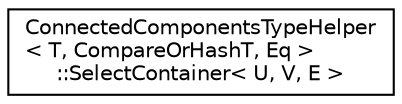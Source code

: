 digraph "Graphical Class Hierarchy"
{
 // LATEX_PDF_SIZE
  edge [fontname="Helvetica",fontsize="10",labelfontname="Helvetica",labelfontsize="10"];
  node [fontname="Helvetica",fontsize="10",shape=record];
  rankdir="LR";
  Node0 [label="ConnectedComponentsTypeHelper\l\< T, CompareOrHashT, Eq \>\l::SelectContainer\< U, V, E \>",height=0.2,width=0.4,color="black", fillcolor="white", style="filled",URL="$structinternal_1_1_connected_components_type_helper_1_1_select_container.html",tooltip=" "];
}

